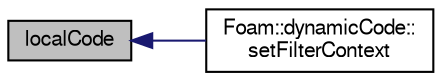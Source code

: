 digraph "localCode"
{
  bgcolor="transparent";
  edge [fontname="FreeSans",fontsize="10",labelfontname="FreeSans",labelfontsize="10"];
  node [fontname="FreeSans",fontsize="10",shape=record];
  rankdir="LR";
  Node1 [label="localCode",height=0.2,width=0.4,color="black", fillcolor="grey75", style="filled" fontcolor="black"];
  Node1 -> Node2 [dir="back",color="midnightblue",fontsize="10",style="solid",fontname="FreeSans"];
  Node2 [label="Foam::dynamicCode::\lsetFilterContext",height=0.2,width=0.4,color="black",URL="$a00573.html#a9fb6decafaa7baafa002326b82315d7c",tooltip="Define filter variables for code, codeInclude, SHA1sum. "];
}
